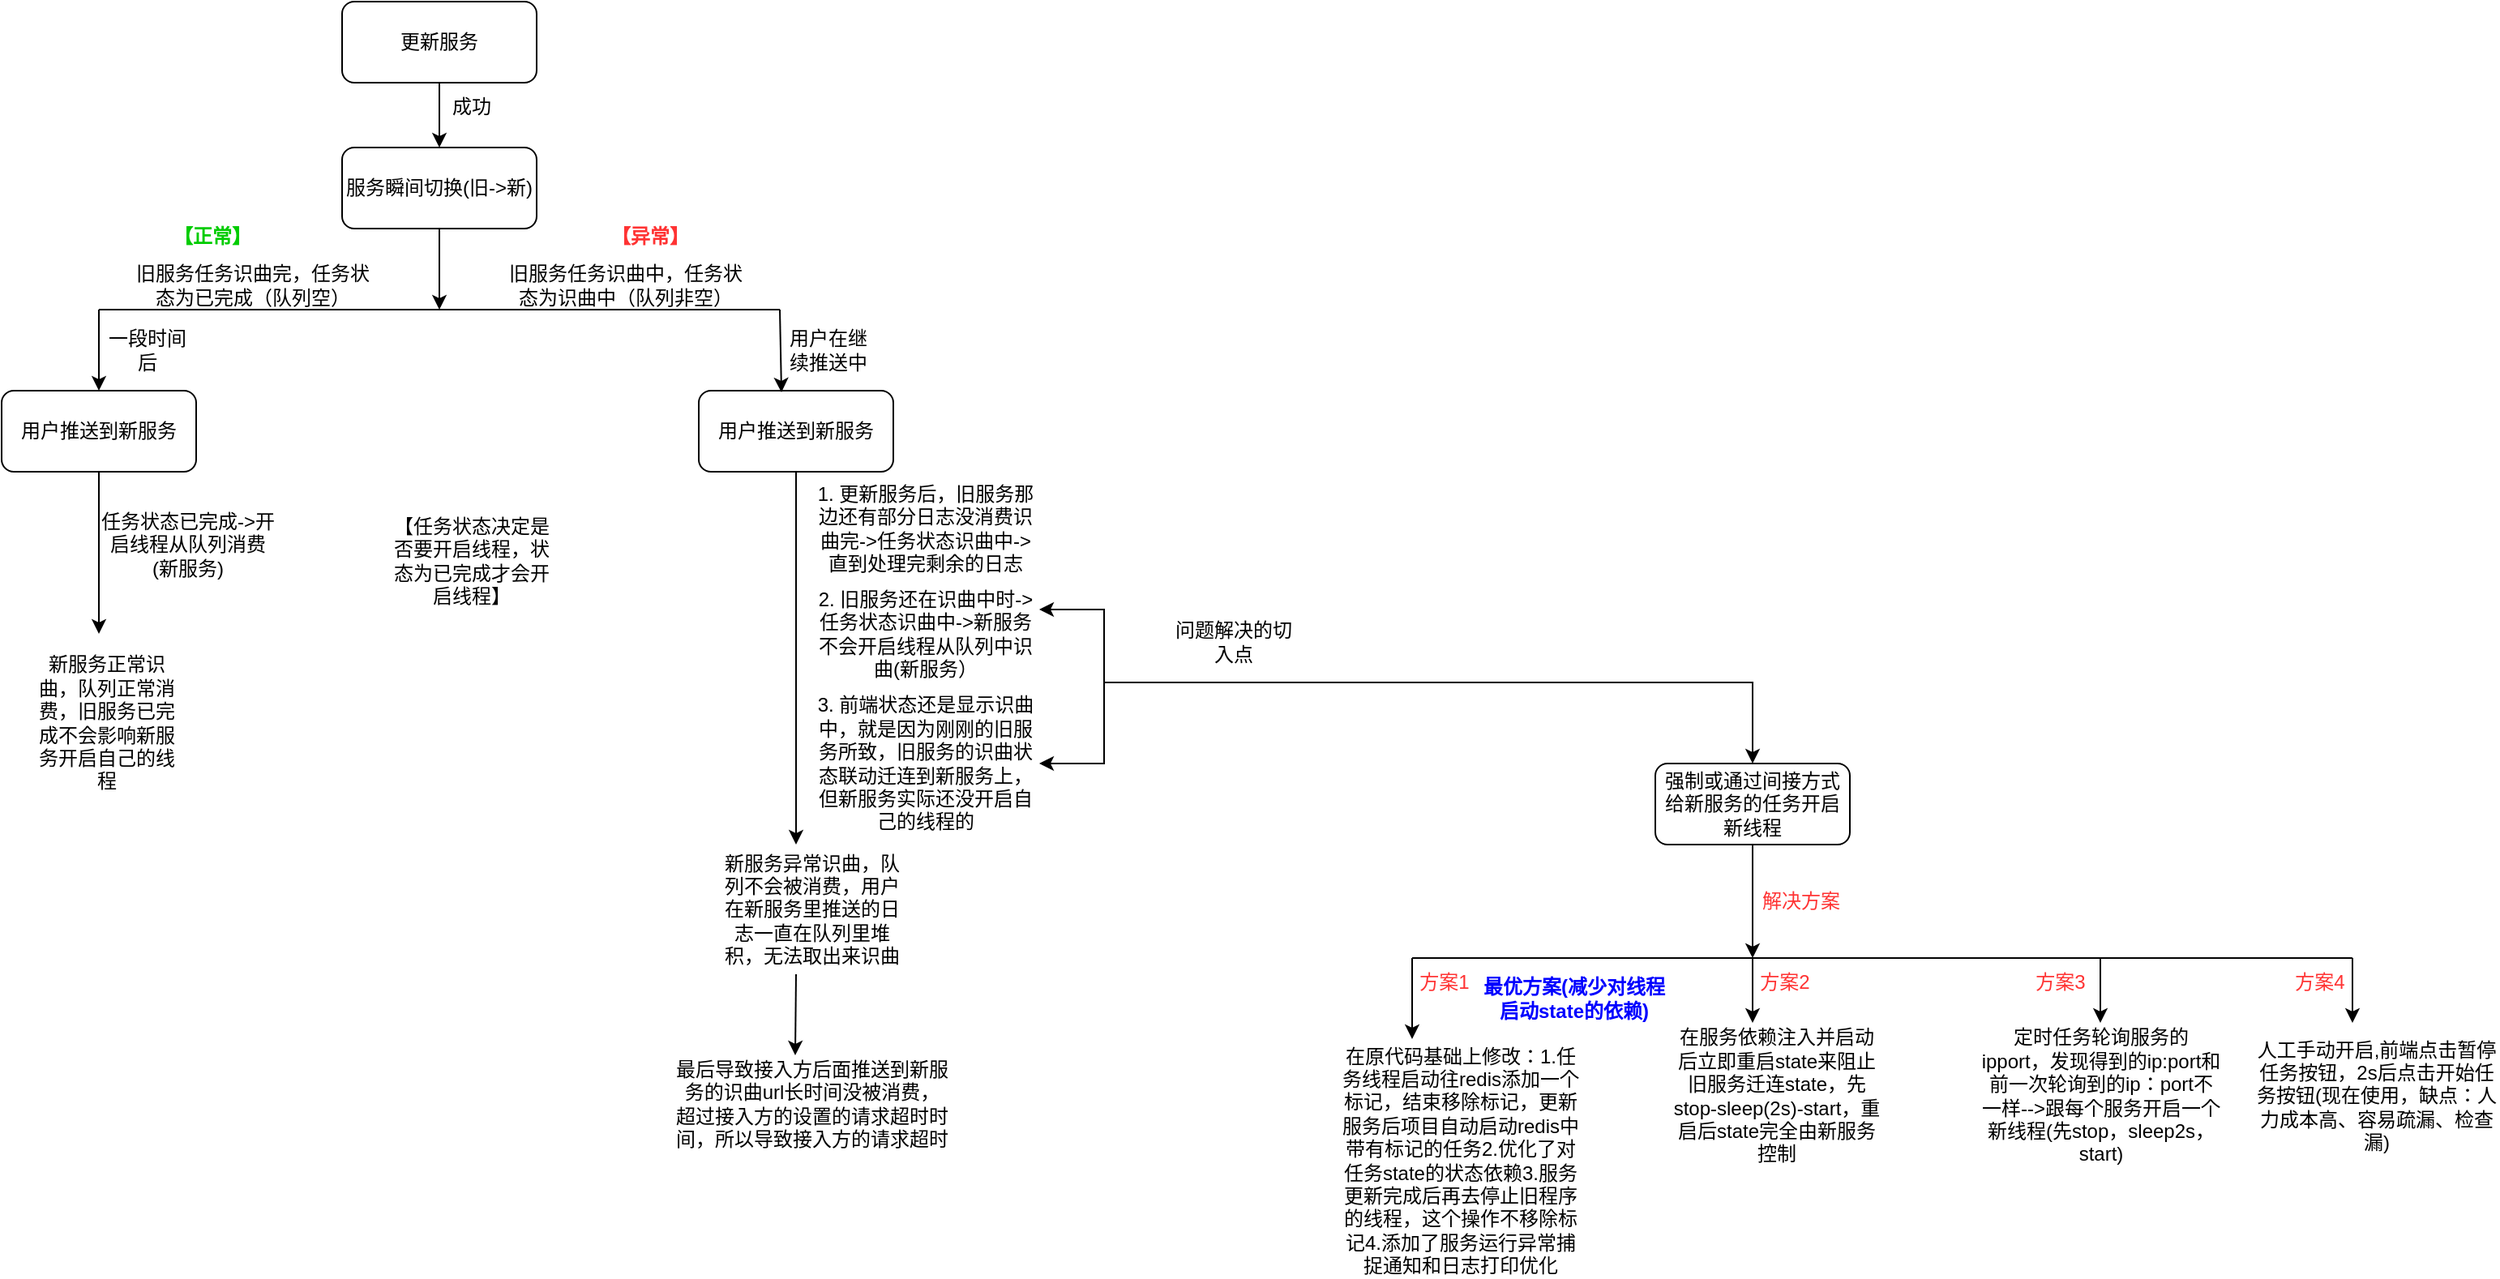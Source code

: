 <mxfile version="17.4.6" type="device"><diagram id="hvY8-ooPvxzYletQPso_" name="第 1 页"><mxGraphModel dx="1673" dy="895" grid="1" gridSize="10" guides="1" tooltips="1" connect="1" arrows="1" fold="1" page="1" pageScale="1" pageWidth="3300" pageHeight="4681" math="0" shadow="0"><root><mxCell id="0"/><mxCell id="1" parent="0"/><mxCell id="sfBgqd8aUtANmkDtMvfr-6" value="" style="edgeStyle=orthogonalEdgeStyle;rounded=0;orthogonalLoop=1;jettySize=auto;html=1;" parent="1" source="sfBgqd8aUtANmkDtMvfr-1" edge="1"><mxGeometry relative="1" as="geometry"><mxPoint x="590" y="140" as="targetPoint"/></mxGeometry></mxCell><mxCell id="sfBgqd8aUtANmkDtMvfr-1" value="更新服务" style="rounded=1;whiteSpace=wrap;html=1;" parent="1" vertex="1"><mxGeometry x="530" y="50" width="120" height="50" as="geometry"/></mxCell><mxCell id="sfBgqd8aUtANmkDtMvfr-2" value="用户推送到新服务" style="rounded=1;whiteSpace=wrap;html=1;" parent="1" vertex="1"><mxGeometry x="750" y="290" width="120" height="50" as="geometry"/></mxCell><mxCell id="sfBgqd8aUtANmkDtMvfr-4" value="用户推送到新服务" style="rounded=1;whiteSpace=wrap;html=1;" parent="1" vertex="1"><mxGeometry x="320" y="290" width="120" height="50" as="geometry"/></mxCell><mxCell id="sfBgqd8aUtANmkDtMvfr-7" value="成功" style="text;html=1;strokeColor=none;fillColor=none;align=center;verticalAlign=middle;whiteSpace=wrap;rounded=0;" parent="1" vertex="1"><mxGeometry x="580" y="100" width="60" height="30" as="geometry"/></mxCell><mxCell id="sfBgqd8aUtANmkDtMvfr-8" value="" style="endArrow=none;html=1;rounded=0;" parent="1" edge="1"><mxGeometry width="50" height="50" relative="1" as="geometry"><mxPoint x="380" y="240" as="sourcePoint"/><mxPoint x="800" y="240" as="targetPoint"/></mxGeometry></mxCell><mxCell id="sfBgqd8aUtANmkDtMvfr-9" value="" style="endArrow=classic;html=1;rounded=0;entryX=0.5;entryY=0;entryDx=0;entryDy=0;" parent="1" target="sfBgqd8aUtANmkDtMvfr-4" edge="1"><mxGeometry width="50" height="50" relative="1" as="geometry"><mxPoint x="380" y="240" as="sourcePoint"/><mxPoint x="750" y="470" as="targetPoint"/></mxGeometry></mxCell><mxCell id="sfBgqd8aUtANmkDtMvfr-10" value="" style="endArrow=classic;html=1;rounded=0;entryX=0.425;entryY=0.02;entryDx=0;entryDy=0;entryPerimeter=0;" parent="1" target="sfBgqd8aUtANmkDtMvfr-2" edge="1"><mxGeometry width="50" height="50" relative="1" as="geometry"><mxPoint x="800" y="240" as="sourcePoint"/><mxPoint x="750" y="470" as="targetPoint"/></mxGeometry></mxCell><mxCell id="sfBgqd8aUtANmkDtMvfr-11" value="旧服务任务识曲完，任务状态为已完成（队列空）" style="text;html=1;strokeColor=none;fillColor=none;align=center;verticalAlign=middle;whiteSpace=wrap;rounded=0;" parent="1" vertex="1"><mxGeometry x="400" y="210" width="150" height="30" as="geometry"/></mxCell><mxCell id="sfBgqd8aUtANmkDtMvfr-13" value="服务瞬间切换(旧-&amp;gt;新)" style="rounded=1;whiteSpace=wrap;html=1;" parent="1" vertex="1"><mxGeometry x="530" y="140" width="120" height="50" as="geometry"/></mxCell><mxCell id="sfBgqd8aUtANmkDtMvfr-14" value="" style="endArrow=classic;html=1;rounded=0;exitX=0.5;exitY=1;exitDx=0;exitDy=0;" parent="1" source="sfBgqd8aUtANmkDtMvfr-13" edge="1"><mxGeometry width="50" height="50" relative="1" as="geometry"><mxPoint x="700" y="320" as="sourcePoint"/><mxPoint x="590" y="240" as="targetPoint"/></mxGeometry></mxCell><mxCell id="sfBgqd8aUtANmkDtMvfr-15" value="旧服务任务识曲中，任务状态为识曲中（队列非空）" style="text;html=1;strokeColor=none;fillColor=none;align=center;verticalAlign=middle;whiteSpace=wrap;rounded=0;" parent="1" vertex="1"><mxGeometry x="630" y="210" width="150" height="30" as="geometry"/></mxCell><mxCell id="sfBgqd8aUtANmkDtMvfr-16" value="&lt;b&gt;&lt;font color=&quot;#00cc00&quot;&gt;【正常】&lt;/font&gt;&lt;/b&gt;" style="text;html=1;strokeColor=none;fillColor=none;align=center;verticalAlign=middle;whiteSpace=wrap;rounded=0;" parent="1" vertex="1"><mxGeometry x="420" y="180" width="60" height="30" as="geometry"/></mxCell><mxCell id="sfBgqd8aUtANmkDtMvfr-17" value="&lt;font color=&quot;#ff3333&quot;&gt;&lt;b&gt;【异常】&lt;/b&gt;&lt;/font&gt;" style="text;html=1;strokeColor=none;fillColor=none;align=center;verticalAlign=middle;whiteSpace=wrap;rounded=0;" parent="1" vertex="1"><mxGeometry x="690" y="180" width="60" height="30" as="geometry"/></mxCell><mxCell id="sfBgqd8aUtANmkDtMvfr-19" value="新服务正常识曲，队列正常消费，旧服务已完成不会影响新服务开启自己的线程" style="text;html=1;strokeColor=none;fillColor=none;align=center;verticalAlign=middle;whiteSpace=wrap;rounded=0;" parent="1" vertex="1"><mxGeometry x="340" y="480" width="90" height="30" as="geometry"/></mxCell><mxCell id="sfBgqd8aUtANmkDtMvfr-20" value="一段时间后" style="text;html=1;strokeColor=none;fillColor=none;align=center;verticalAlign=middle;whiteSpace=wrap;rounded=0;" parent="1" vertex="1"><mxGeometry x="380" y="250" width="60" height="30" as="geometry"/></mxCell><mxCell id="sfBgqd8aUtANmkDtMvfr-22" value="用户在继续推送中" style="text;html=1;strokeColor=none;fillColor=none;align=center;verticalAlign=middle;whiteSpace=wrap;rounded=0;" parent="1" vertex="1"><mxGeometry x="800" y="250" width="60" height="30" as="geometry"/></mxCell><mxCell id="sfBgqd8aUtANmkDtMvfr-23" value="" style="endArrow=classic;html=1;rounded=0;exitX=0.5;exitY=1;exitDx=0;exitDy=0;" parent="1" source="sfBgqd8aUtANmkDtMvfr-4" edge="1"><mxGeometry width="50" height="50" relative="1" as="geometry"><mxPoint x="700" y="270" as="sourcePoint"/><mxPoint x="380" y="440" as="targetPoint"/></mxGeometry></mxCell><mxCell id="sfBgqd8aUtANmkDtMvfr-24" value="任务状态已完成-&amp;gt;开启线程从队列消费(新服务)" style="text;html=1;strokeColor=none;fillColor=none;align=center;verticalAlign=middle;whiteSpace=wrap;rounded=0;" parent="1" vertex="1"><mxGeometry x="380" y="370" width="110" height="30" as="geometry"/></mxCell><mxCell id="sfBgqd8aUtANmkDtMvfr-25" value="新服务异常识曲，队列不会被消费，用户在新服务里推送的日志一直在队列里堆积，无法取出来识曲" style="text;html=1;strokeColor=none;fillColor=none;align=center;verticalAlign=middle;whiteSpace=wrap;rounded=0;" parent="1" vertex="1"><mxGeometry x="760" y="590" width="120" height="40" as="geometry"/></mxCell><mxCell id="sfBgqd8aUtANmkDtMvfr-26" value="" style="endArrow=classic;html=1;rounded=0;exitX=0.5;exitY=1;exitDx=0;exitDy=0;" parent="1" source="sfBgqd8aUtANmkDtMvfr-2" edge="1"><mxGeometry width="50" height="50" relative="1" as="geometry"><mxPoint x="700" y="270" as="sourcePoint"/><mxPoint x="810" y="570" as="targetPoint"/></mxGeometry></mxCell><mxCell id="sfBgqd8aUtANmkDtMvfr-27" value="2. 旧服务还在识曲中时-&amp;gt;任务状态识曲中-&amp;gt;新服务不会开启线程从队列中识曲(新服务）" style="text;html=1;strokeColor=none;fillColor=none;align=center;verticalAlign=middle;whiteSpace=wrap;rounded=0;" parent="1" vertex="1"><mxGeometry x="820" y="410" width="140" height="60" as="geometry"/></mxCell><mxCell id="sfBgqd8aUtANmkDtMvfr-28" value="【任务状态决定是否要开启线程，状态为已完成才会开启线程】" style="text;html=1;strokeColor=none;fillColor=none;align=center;verticalAlign=middle;whiteSpace=wrap;rounded=0;" parent="1" vertex="1"><mxGeometry x="560" y="380" width="100" height="30" as="geometry"/></mxCell><mxCell id="sfBgqd8aUtANmkDtMvfr-29" value="1. 更新服务后，旧服务那边还有部分日志没消费识曲完-&amp;gt;任务状态识曲中-&amp;gt;直到处理完剩余的日志" style="text;html=1;strokeColor=none;fillColor=none;align=center;verticalAlign=middle;whiteSpace=wrap;rounded=0;" parent="1" vertex="1"><mxGeometry x="820" y="340" width="140" height="70" as="geometry"/></mxCell><mxCell id="sfBgqd8aUtANmkDtMvfr-30" value="" style="endArrow=classic;html=1;rounded=0;" parent="1" edge="1"><mxGeometry width="50" height="50" relative="1" as="geometry"><mxPoint x="1000" y="470" as="sourcePoint"/><mxPoint x="1400" y="520" as="targetPoint"/><Array as="points"><mxPoint x="1400" y="470"/></Array></mxGeometry></mxCell><mxCell id="sfBgqd8aUtANmkDtMvfr-31" value="" style="endArrow=classic;html=1;rounded=0;" parent="1" edge="1"><mxGeometry width="50" height="50" relative="1" as="geometry"><mxPoint x="810" y="650" as="sourcePoint"/><mxPoint x="809.5" y="700" as="targetPoint"/></mxGeometry></mxCell><mxCell id="sfBgqd8aUtANmkDtMvfr-32" value="最后导致接入方后面推送到新服务的识曲url长时间没被消费，超过接入方的设置的请求超时时间，所以导致接入方的请求超时" style="text;html=1;strokeColor=none;fillColor=none;align=center;verticalAlign=middle;whiteSpace=wrap;rounded=0;" parent="1" vertex="1"><mxGeometry x="735" y="700" width="170" height="60" as="geometry"/></mxCell><mxCell id="sfBgqd8aUtANmkDtMvfr-33" value="问题解决的切入点" style="text;html=1;strokeColor=none;fillColor=none;align=center;verticalAlign=middle;whiteSpace=wrap;rounded=0;" parent="1" vertex="1"><mxGeometry x="1040" y="430" width="80" height="30" as="geometry"/></mxCell><mxCell id="sfBgqd8aUtANmkDtMvfr-34" value="强制或通过间接方式给新服务的任务开启新线程" style="rounded=1;whiteSpace=wrap;html=1;" parent="1" vertex="1"><mxGeometry x="1340" y="520" width="120" height="50" as="geometry"/></mxCell><mxCell id="sfBgqd8aUtANmkDtMvfr-35" value="3. 前端状态还是显示识曲中，就是因为刚刚的旧服务所致，旧服务的识曲状态联动迁连到新服务上，但新服务实际还没开启自己的线程的" style="text;html=1;strokeColor=none;fillColor=none;align=center;verticalAlign=middle;whiteSpace=wrap;rounded=0;" parent="1" vertex="1"><mxGeometry x="820" y="490" width="140" height="60" as="geometry"/></mxCell><mxCell id="sfBgqd8aUtANmkDtMvfr-36" value="" style="endArrow=classic;startArrow=classic;html=1;rounded=0;entryX=1;entryY=0.25;entryDx=0;entryDy=0;exitX=1;exitY=0.5;exitDx=0;exitDy=0;exitPerimeter=0;" parent="1" source="sfBgqd8aUtANmkDtMvfr-35" target="sfBgqd8aUtANmkDtMvfr-27" edge="1"><mxGeometry width="50" height="50" relative="1" as="geometry"><mxPoint x="970" y="520" as="sourcePoint"/><mxPoint x="990" y="360" as="targetPoint"/><Array as="points"><mxPoint x="1000" y="520"/><mxPoint x="1000" y="425"/></Array></mxGeometry></mxCell><mxCell id="sfBgqd8aUtANmkDtMvfr-37" value="" style="endArrow=classic;html=1;rounded=0;exitX=0.5;exitY=1;exitDx=0;exitDy=0;" parent="1" source="sfBgqd8aUtANmkDtMvfr-34" edge="1"><mxGeometry width="50" height="50" relative="1" as="geometry"><mxPoint x="700" y="490" as="sourcePoint"/><mxPoint x="1400" y="640" as="targetPoint"/></mxGeometry></mxCell><mxCell id="sfBgqd8aUtANmkDtMvfr-41" value="" style="endArrow=none;html=1;rounded=0;fontColor=#FF3333;" parent="1" edge="1"><mxGeometry width="50" height="50" relative="1" as="geometry"><mxPoint x="1190" y="640" as="sourcePoint"/><mxPoint x="1770" y="640" as="targetPoint"/></mxGeometry></mxCell><mxCell id="sfBgqd8aUtANmkDtMvfr-42" value="" style="endArrow=classic;html=1;rounded=0;fontColor=#FF3333;" parent="1" edge="1"><mxGeometry width="50" height="50" relative="1" as="geometry"><mxPoint x="1190" y="640" as="sourcePoint"/><mxPoint x="1190" y="690" as="targetPoint"/></mxGeometry></mxCell><mxCell id="sfBgqd8aUtANmkDtMvfr-45" value="" style="endArrow=classic;html=1;rounded=0;fontColor=#FF3333;" parent="1" edge="1"><mxGeometry width="50" height="50" relative="1" as="geometry"><mxPoint x="1400" y="640" as="sourcePoint"/><mxPoint x="1400" y="680" as="targetPoint"/></mxGeometry></mxCell><mxCell id="sfBgqd8aUtANmkDtMvfr-49" value="解决方案" style="text;html=1;strokeColor=none;fillColor=none;align=center;verticalAlign=middle;whiteSpace=wrap;rounded=0;fontColor=#FF3333;" parent="1" vertex="1"><mxGeometry x="1400" y="590" width="60" height="30" as="geometry"/></mxCell><mxCell id="sfBgqd8aUtANmkDtMvfr-50" value="方案1" style="text;html=1;strokeColor=none;fillColor=none;align=center;verticalAlign=middle;whiteSpace=wrap;rounded=0;fontColor=#FF3333;" parent="1" vertex="1"><mxGeometry x="1180" y="640" width="60" height="30" as="geometry"/></mxCell><mxCell id="sfBgqd8aUtANmkDtMvfr-51" value="方案2" style="text;html=1;strokeColor=none;fillColor=none;align=center;verticalAlign=middle;whiteSpace=wrap;rounded=0;fontColor=#FF3333;" parent="1" vertex="1"><mxGeometry x="1390" y="640" width="60" height="30" as="geometry"/></mxCell><mxCell id="sfBgqd8aUtANmkDtMvfr-53" value="定时任务轮询服务的ipport，发现得到的ip:port和前一次轮询到的ip：port不一样--&amp;gt;跟每个服务开启一个新线程(先stop，sleep2s，start)" style="text;html=1;strokeColor=none;fillColor=none;align=center;verticalAlign=middle;whiteSpace=wrap;rounded=0;fontColor=#000000;" parent="1" vertex="1"><mxGeometry x="1540" y="680" width="150" height="90" as="geometry"/></mxCell><mxCell id="sfBgqd8aUtANmkDtMvfr-57" value="人工手动开启,前端点击暂停任务按钮，2s后点击开始任务按钮(现在使用，缺点：人力成本高、容易疏漏、检查漏)" style="text;html=1;strokeColor=none;fillColor=none;align=center;verticalAlign=middle;whiteSpace=wrap;rounded=0;fontColor=#000000;" parent="1" vertex="1"><mxGeometry x="1710" y="680" width="150" height="90" as="geometry"/></mxCell><mxCell id="sfBgqd8aUtANmkDtMvfr-58" value="" style="endArrow=classic;html=1;rounded=0;fontColor=#FF3333;" parent="1" edge="1"><mxGeometry width="50" height="50" relative="1" as="geometry"><mxPoint x="1614.5" y="640" as="sourcePoint"/><mxPoint x="1614.5" y="680" as="targetPoint"/></mxGeometry></mxCell><mxCell id="sfBgqd8aUtANmkDtMvfr-60" value="在原代码基础上修改：&lt;span&gt;1.任务线程启动往redis添加一个标记，结束移除标记，更新服务后项目自动启动redis中带有标记的任务&lt;/span&gt;&lt;span&gt;2.优化了对任务state的状态依赖&lt;/span&gt;&lt;span&gt;3.服务更新完成后再去停止旧程序的线程，这个操作不移除标记&lt;/span&gt;&lt;span&gt;4.添加了服务运行异常捕捉通知和日志打印优化&lt;/span&gt;&lt;span&gt;&lt;br&gt;&lt;/span&gt;" style="text;html=1;strokeColor=none;fillColor=none;align=center;verticalAlign=middle;whiteSpace=wrap;rounded=0;fontColor=#000000;" parent="1" vertex="1"><mxGeometry x="1145" y="720" width="150" height="90" as="geometry"/></mxCell><mxCell id="sfBgqd8aUtANmkDtMvfr-61" value="方案3" style="text;html=1;strokeColor=none;fillColor=none;align=center;verticalAlign=middle;whiteSpace=wrap;rounded=0;fontColor=#FF3333;" parent="1" vertex="1"><mxGeometry x="1560" y="640" width="60" height="30" as="geometry"/></mxCell><mxCell id="8aNDM_IVTT4hcoagf5Od-2" value="" style="endArrow=classic;html=1;rounded=0;fontColor=#FF3333;" parent="1" edge="1"><mxGeometry width="50" height="50" relative="1" as="geometry"><mxPoint x="1770" y="640" as="sourcePoint"/><mxPoint x="1770" y="680" as="targetPoint"/></mxGeometry></mxCell><mxCell id="8aNDM_IVTT4hcoagf5Od-3" value="方案4" style="text;html=1;strokeColor=none;fillColor=none;align=center;verticalAlign=middle;whiteSpace=wrap;rounded=0;fontColor=#FF3333;" parent="1" vertex="1"><mxGeometry x="1720" y="640" width="60" height="30" as="geometry"/></mxCell><mxCell id="8aNDM_IVTT4hcoagf5Od-8" value="&lt;span&gt;在服务依赖注入并启动后立即重启state来阻止旧服务迁连state，先stop-sleep(2s)-start，重启后state完全由新服务控制&lt;/span&gt;" style="text;html=1;strokeColor=none;fillColor=none;align=center;verticalAlign=middle;whiteSpace=wrap;rounded=0;" parent="1" vertex="1"><mxGeometry x="1350" y="695" width="130" height="60" as="geometry"/></mxCell><mxCell id="8aNDM_IVTT4hcoagf5Od-9" value="&lt;b&gt;&lt;font color=&quot;#0000ff&quot;&gt;最优方案(减少对线程启动state的依赖)&lt;/font&gt;&lt;/b&gt;" style="text;html=1;strokeColor=none;fillColor=none;align=center;verticalAlign=middle;whiteSpace=wrap;rounded=0;" parent="1" vertex="1"><mxGeometry x="1230" y="650" width="120" height="30" as="geometry"/></mxCell></root></mxGraphModel></diagram></mxfile>